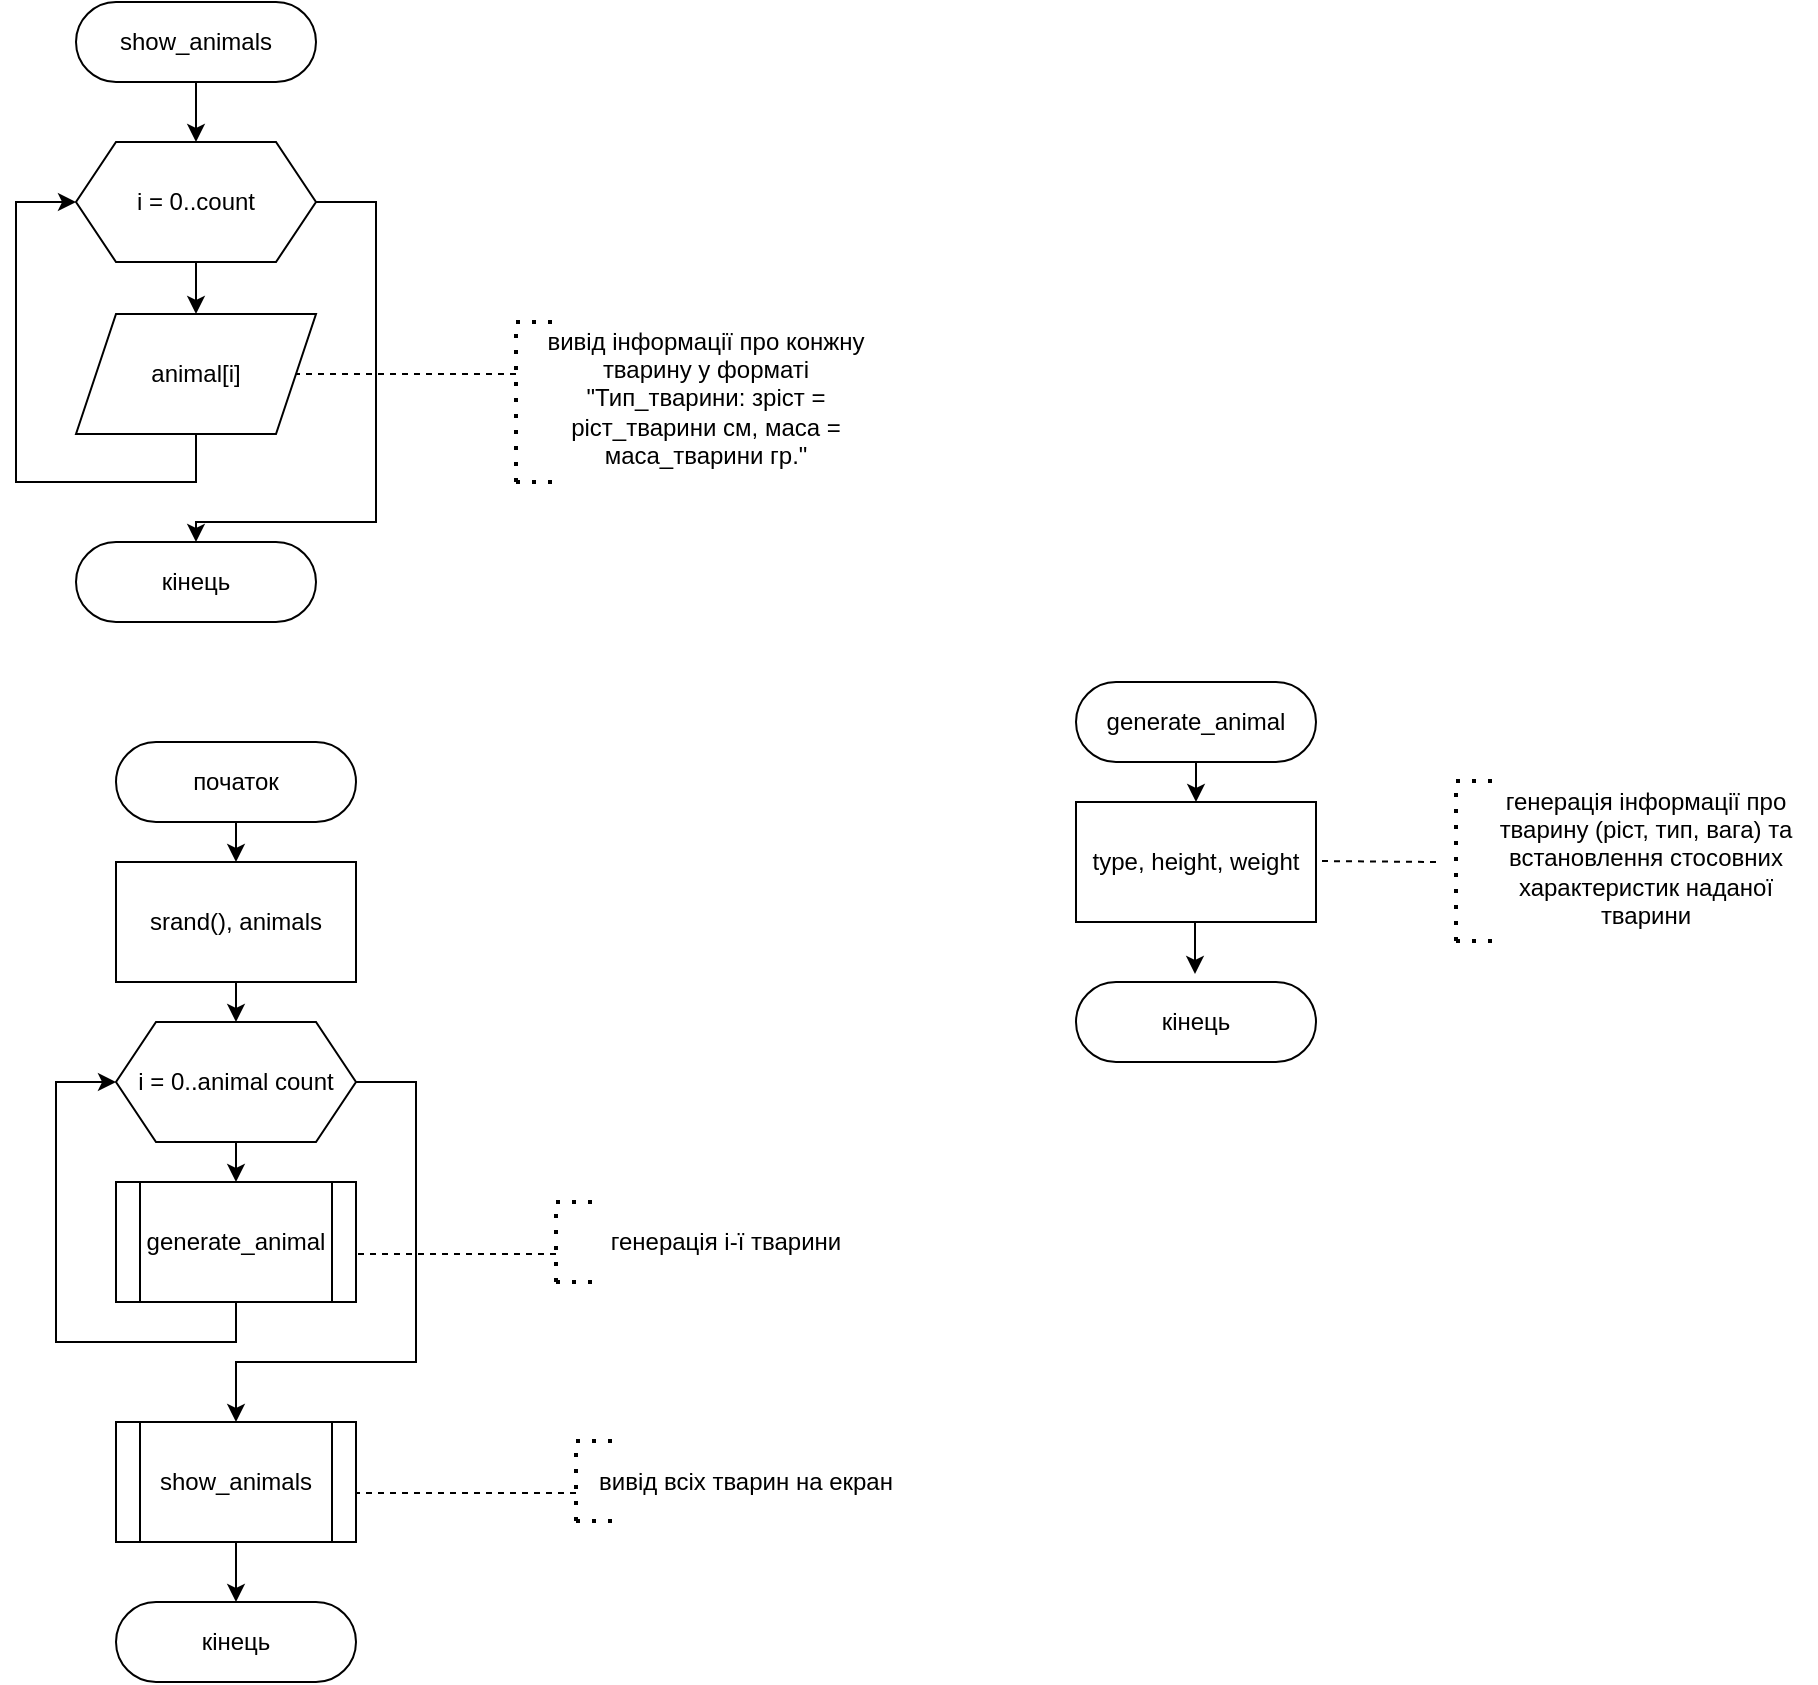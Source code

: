 <mxfile version="14.1.8" type="device"><diagram id="JJxAGI1cE-IaLKth9SkQ" name="Страница 1"><mxGraphModel dx="896" dy="672" grid="1" gridSize="10" guides="1" tooltips="1" connect="1" arrows="1" fold="1" page="1" pageScale="1" pageWidth="1169" pageHeight="827" math="0" shadow="0"><root><mxCell id="0"/><mxCell id="1" parent="0"/><mxCell id="5VwgFhcrSrMQY_vRoS-A-10" style="edgeStyle=orthogonalEdgeStyle;rounded=0;orthogonalLoop=1;jettySize=auto;html=1;exitX=0.5;exitY=1;exitDx=0;exitDy=0;entryX=0.5;entryY=0;entryDx=0;entryDy=0;" edge="1" parent="1" source="5VwgFhcrSrMQY_vRoS-A-4" target="5VwgFhcrSrMQY_vRoS-A-5"><mxGeometry relative="1" as="geometry"/></mxCell><mxCell id="5VwgFhcrSrMQY_vRoS-A-4" value="show_animals" style="rounded=1;whiteSpace=wrap;html=1;arcSize=50;" vertex="1" parent="1"><mxGeometry x="60" y="80" width="120" height="40" as="geometry"/></mxCell><mxCell id="5VwgFhcrSrMQY_vRoS-A-11" style="edgeStyle=orthogonalEdgeStyle;rounded=0;orthogonalLoop=1;jettySize=auto;html=1;exitX=0.5;exitY=1;exitDx=0;exitDy=0;entryX=0.5;entryY=0;entryDx=0;entryDy=0;" edge="1" parent="1" source="5VwgFhcrSrMQY_vRoS-A-5" target="5VwgFhcrSrMQY_vRoS-A-6"><mxGeometry relative="1" as="geometry"/></mxCell><mxCell id="5VwgFhcrSrMQY_vRoS-A-17" style="edgeStyle=orthogonalEdgeStyle;rounded=0;orthogonalLoop=1;jettySize=auto;html=1;exitX=1;exitY=0.5;exitDx=0;exitDy=0;entryX=0.5;entryY=0;entryDx=0;entryDy=0;" edge="1" parent="1" source="5VwgFhcrSrMQY_vRoS-A-5" target="5VwgFhcrSrMQY_vRoS-A-14"><mxGeometry relative="1" as="geometry"><Array as="points"><mxPoint x="210" y="180"/><mxPoint x="210" y="340"/><mxPoint x="120" y="340"/></Array></mxGeometry></mxCell><mxCell id="5VwgFhcrSrMQY_vRoS-A-5" value="i = 0..count" style="shape=hexagon;perimeter=hexagonPerimeter2;whiteSpace=wrap;html=1;fixedSize=1;" vertex="1" parent="1"><mxGeometry x="60" y="150" width="120" height="60" as="geometry"/></mxCell><mxCell id="5VwgFhcrSrMQY_vRoS-A-6" value="animal[i]" style="shape=parallelogram;perimeter=parallelogramPerimeter;whiteSpace=wrap;html=1;fixedSize=1;" vertex="1" parent="1"><mxGeometry x="60" y="236" width="120" height="60" as="geometry"/></mxCell><mxCell id="5VwgFhcrSrMQY_vRoS-A-16" style="edgeStyle=orthogonalEdgeStyle;rounded=0;orthogonalLoop=1;jettySize=auto;html=1;exitX=0.5;exitY=1;exitDx=0;exitDy=0;entryX=0;entryY=0.5;entryDx=0;entryDy=0;" edge="1" parent="1" source="5VwgFhcrSrMQY_vRoS-A-6" target="5VwgFhcrSrMQY_vRoS-A-5"><mxGeometry relative="1" as="geometry"><mxPoint x="180" y="350" as="sourcePoint"/><Array as="points"><mxPoint x="120" y="320"/><mxPoint x="30" y="320"/><mxPoint x="30" y="180"/></Array></mxGeometry></mxCell><mxCell id="5VwgFhcrSrMQY_vRoS-A-14" value="кінець" style="rounded=1;whiteSpace=wrap;html=1;arcSize=50;" vertex="1" parent="1"><mxGeometry x="60" y="350" width="120" height="40" as="geometry"/></mxCell><mxCell id="5VwgFhcrSrMQY_vRoS-A-18" value="" style="endArrow=none;dashed=1;html=1;entryX=1;entryY=0.5;entryDx=0;entryDy=0;" edge="1" parent="1" target="5VwgFhcrSrMQY_vRoS-A-6"><mxGeometry width="50" height="50" relative="1" as="geometry"><mxPoint x="280" y="266" as="sourcePoint"/><mxPoint x="480" y="320" as="targetPoint"/></mxGeometry></mxCell><mxCell id="5VwgFhcrSrMQY_vRoS-A-19" value="" style="endArrow=none;dashed=1;html=1;dashPattern=1 3;strokeWidth=2;" edge="1" parent="1"><mxGeometry width="50" height="50" relative="1" as="geometry"><mxPoint x="280" y="320" as="sourcePoint"/><mxPoint x="280" y="241" as="targetPoint"/></mxGeometry></mxCell><mxCell id="5VwgFhcrSrMQY_vRoS-A-20" value="" style="endArrow=none;dashed=1;html=1;dashPattern=1 3;strokeWidth=2;" edge="1" parent="1"><mxGeometry width="50" height="50" relative="1" as="geometry"><mxPoint x="280" y="320" as="sourcePoint"/><mxPoint x="300" y="320" as="targetPoint"/></mxGeometry></mxCell><mxCell id="5VwgFhcrSrMQY_vRoS-A-21" value="" style="endArrow=none;dashed=1;html=1;dashPattern=1 3;strokeWidth=2;" edge="1" parent="1"><mxGeometry width="50" height="50" relative="1" as="geometry"><mxPoint x="280" y="240" as="sourcePoint"/><mxPoint x="300" y="240" as="targetPoint"/></mxGeometry></mxCell><mxCell id="5VwgFhcrSrMQY_vRoS-A-22" value="вивід інформації про конжну тварину у форматі &quot;Тип_тварини: зріст = ріст_тварини см, маса = маса_тварини гр.&quot;" style="text;html=1;strokeColor=none;fillColor=none;align=center;verticalAlign=middle;whiteSpace=wrap;rounded=0;" vertex="1" parent="1"><mxGeometry x="290" y="250" width="170" height="56.5" as="geometry"/></mxCell><mxCell id="5VwgFhcrSrMQY_vRoS-A-41" style="edgeStyle=orthogonalEdgeStyle;rounded=0;orthogonalLoop=1;jettySize=auto;html=1;exitX=0.5;exitY=1;exitDx=0;exitDy=0;entryX=0.5;entryY=0;entryDx=0;entryDy=0;" edge="1" parent="1" source="5VwgFhcrSrMQY_vRoS-A-24" target="5VwgFhcrSrMQY_vRoS-A-37"><mxGeometry relative="1" as="geometry"/></mxCell><mxCell id="5VwgFhcrSrMQY_vRoS-A-24" value="початок" style="rounded=1;whiteSpace=wrap;html=1;arcSize=50;" vertex="1" parent="1"><mxGeometry x="80" y="450" width="120" height="40" as="geometry"/></mxCell><mxCell id="5VwgFhcrSrMQY_vRoS-A-25" style="edgeStyle=orthogonalEdgeStyle;rounded=0;orthogonalLoop=1;jettySize=auto;html=1;exitX=0.5;exitY=1;exitDx=0;exitDy=0;entryX=0.5;entryY=0;entryDx=0;entryDy=0;" edge="1" parent="1" source="5VwgFhcrSrMQY_vRoS-A-27" target="5VwgFhcrSrMQY_vRoS-A-38"><mxGeometry relative="1" as="geometry"><mxPoint x="140" y="676" as="targetPoint"/></mxGeometry></mxCell><mxCell id="5VwgFhcrSrMQY_vRoS-A-26" style="edgeStyle=orthogonalEdgeStyle;rounded=0;orthogonalLoop=1;jettySize=auto;html=1;exitX=1;exitY=0.5;exitDx=0;exitDy=0;entryX=0.5;entryY=0;entryDx=0;entryDy=0;" edge="1" parent="1" source="5VwgFhcrSrMQY_vRoS-A-27" target="5VwgFhcrSrMQY_vRoS-A-39"><mxGeometry relative="1" as="geometry"><Array as="points"><mxPoint x="230" y="620"/><mxPoint x="230" y="760"/><mxPoint x="140" y="760"/></Array><mxPoint x="140" y="810" as="targetPoint"/></mxGeometry></mxCell><mxCell id="5VwgFhcrSrMQY_vRoS-A-27" value="i = 0..animal count" style="shape=hexagon;perimeter=hexagonPerimeter2;whiteSpace=wrap;html=1;fixedSize=1;" vertex="1" parent="1"><mxGeometry x="80" y="590" width="120" height="60" as="geometry"/></mxCell><mxCell id="5VwgFhcrSrMQY_vRoS-A-29" style="edgeStyle=orthogonalEdgeStyle;rounded=0;orthogonalLoop=1;jettySize=auto;html=1;exitX=0.5;exitY=1;exitDx=0;exitDy=0;entryX=0;entryY=0.5;entryDx=0;entryDy=0;" edge="1" parent="1" source="5VwgFhcrSrMQY_vRoS-A-38" target="5VwgFhcrSrMQY_vRoS-A-27"><mxGeometry relative="1" as="geometry"><mxPoint x="140" y="736" as="sourcePoint"/><Array as="points"><mxPoint x="140" y="750"/><mxPoint x="50" y="750"/><mxPoint x="50" y="620"/></Array></mxGeometry></mxCell><mxCell id="5VwgFhcrSrMQY_vRoS-A-30" value="кінець" style="rounded=1;whiteSpace=wrap;html=1;arcSize=50;" vertex="1" parent="1"><mxGeometry x="80" y="880" width="120" height="40" as="geometry"/></mxCell><mxCell id="5VwgFhcrSrMQY_vRoS-A-31" value="" style="endArrow=none;dashed=1;html=1;entryX=1;entryY=0.5;entryDx=0;entryDy=0;" edge="1" parent="1"><mxGeometry width="50" height="50" relative="1" as="geometry"><mxPoint x="300" y="706" as="sourcePoint"/><mxPoint x="190" y="706" as="targetPoint"/></mxGeometry></mxCell><mxCell id="5VwgFhcrSrMQY_vRoS-A-32" value="" style="endArrow=none;dashed=1;html=1;dashPattern=1 3;strokeWidth=2;" edge="1" parent="1"><mxGeometry width="50" height="50" relative="1" as="geometry"><mxPoint x="300" y="720" as="sourcePoint"/><mxPoint x="300" y="681" as="targetPoint"/></mxGeometry></mxCell><mxCell id="5VwgFhcrSrMQY_vRoS-A-33" value="" style="endArrow=none;dashed=1;html=1;dashPattern=1 3;strokeWidth=2;" edge="1" parent="1"><mxGeometry width="50" height="50" relative="1" as="geometry"><mxPoint x="300" y="720" as="sourcePoint"/><mxPoint x="320" y="720" as="targetPoint"/></mxGeometry></mxCell><mxCell id="5VwgFhcrSrMQY_vRoS-A-34" value="" style="endArrow=none;dashed=1;html=1;dashPattern=1 3;strokeWidth=2;" edge="1" parent="1"><mxGeometry width="50" height="50" relative="1" as="geometry"><mxPoint x="300" y="680" as="sourcePoint"/><mxPoint x="320" y="680" as="targetPoint"/></mxGeometry></mxCell><mxCell id="5VwgFhcrSrMQY_vRoS-A-35" value="генерація і-ї тварини" style="text;html=1;strokeColor=none;fillColor=none;align=center;verticalAlign=middle;whiteSpace=wrap;rounded=0;" vertex="1" parent="1"><mxGeometry x="300" y="685" width="170" height="30" as="geometry"/></mxCell><mxCell id="5VwgFhcrSrMQY_vRoS-A-42" style="edgeStyle=orthogonalEdgeStyle;rounded=0;orthogonalLoop=1;jettySize=auto;html=1;exitX=0.5;exitY=1;exitDx=0;exitDy=0;entryX=0.5;entryY=0;entryDx=0;entryDy=0;" edge="1" parent="1" source="5VwgFhcrSrMQY_vRoS-A-37" target="5VwgFhcrSrMQY_vRoS-A-27"><mxGeometry relative="1" as="geometry"/></mxCell><mxCell id="5VwgFhcrSrMQY_vRoS-A-37" value="srand(), animals" style="rounded=0;whiteSpace=wrap;html=1;" vertex="1" parent="1"><mxGeometry x="80" y="510" width="120" height="60" as="geometry"/></mxCell><mxCell id="5VwgFhcrSrMQY_vRoS-A-38" value="generate_animal" style="shape=process;whiteSpace=wrap;html=1;backgroundOutline=1;" vertex="1" parent="1"><mxGeometry x="80" y="670" width="120" height="60" as="geometry"/></mxCell><mxCell id="5VwgFhcrSrMQY_vRoS-A-40" style="edgeStyle=orthogonalEdgeStyle;rounded=0;orthogonalLoop=1;jettySize=auto;html=1;exitX=0.5;exitY=1;exitDx=0;exitDy=0;entryX=0.5;entryY=0;entryDx=0;entryDy=0;" edge="1" parent="1" source="5VwgFhcrSrMQY_vRoS-A-39" target="5VwgFhcrSrMQY_vRoS-A-30"><mxGeometry relative="1" as="geometry"/></mxCell><mxCell id="5VwgFhcrSrMQY_vRoS-A-39" value="show_animals" style="shape=process;whiteSpace=wrap;html=1;backgroundOutline=1;" vertex="1" parent="1"><mxGeometry x="80" y="790" width="120" height="60" as="geometry"/></mxCell><mxCell id="5VwgFhcrSrMQY_vRoS-A-43" value="" style="endArrow=none;dashed=1;html=1;entryX=1;entryY=0.5;entryDx=0;entryDy=0;" edge="1" parent="1"><mxGeometry width="50" height="50" relative="1" as="geometry"><mxPoint x="310" y="825.5" as="sourcePoint"/><mxPoint x="200" y="825.5" as="targetPoint"/></mxGeometry></mxCell><mxCell id="5VwgFhcrSrMQY_vRoS-A-44" value="" style="endArrow=none;dashed=1;html=1;dashPattern=1 3;strokeWidth=2;" edge="1" parent="1"><mxGeometry width="50" height="50" relative="1" as="geometry"><mxPoint x="310" y="839.5" as="sourcePoint"/><mxPoint x="310" y="800.5" as="targetPoint"/></mxGeometry></mxCell><mxCell id="5VwgFhcrSrMQY_vRoS-A-45" value="" style="endArrow=none;dashed=1;html=1;dashPattern=1 3;strokeWidth=2;" edge="1" parent="1"><mxGeometry width="50" height="50" relative="1" as="geometry"><mxPoint x="310" y="839.5" as="sourcePoint"/><mxPoint x="330" y="839.5" as="targetPoint"/></mxGeometry></mxCell><mxCell id="5VwgFhcrSrMQY_vRoS-A-46" value="" style="endArrow=none;dashed=1;html=1;dashPattern=1 3;strokeWidth=2;" edge="1" parent="1"><mxGeometry width="50" height="50" relative="1" as="geometry"><mxPoint x="310" y="799.5" as="sourcePoint"/><mxPoint x="330" y="799.5" as="targetPoint"/></mxGeometry></mxCell><mxCell id="5VwgFhcrSrMQY_vRoS-A-47" value="вивід всіх тварин на екран" style="text;html=1;strokeColor=none;fillColor=none;align=center;verticalAlign=middle;whiteSpace=wrap;rounded=0;" vertex="1" parent="1"><mxGeometry x="310" y="804.5" width="170" height="30" as="geometry"/></mxCell><mxCell id="5VwgFhcrSrMQY_vRoS-A-48" style="edgeStyle=orthogonalEdgeStyle;rounded=0;orthogonalLoop=1;jettySize=auto;html=1;exitX=0.5;exitY=1;exitDx=0;exitDy=0;" edge="1" source="5VwgFhcrSrMQY_vRoS-A-49" parent="1"><mxGeometry relative="1" as="geometry"><mxPoint x="620" y="480" as="targetPoint"/></mxGeometry></mxCell><mxCell id="5VwgFhcrSrMQY_vRoS-A-49" value="generate_animal" style="rounded=1;whiteSpace=wrap;html=1;arcSize=50;" vertex="1" parent="1"><mxGeometry x="560" y="420" width="120" height="40" as="geometry"/></mxCell><mxCell id="5VwgFhcrSrMQY_vRoS-A-50" style="edgeStyle=orthogonalEdgeStyle;rounded=0;orthogonalLoop=1;jettySize=auto;html=1;exitX=0.5;exitY=1;exitDx=0;exitDy=0;entryX=0.5;entryY=0;entryDx=0;entryDy=0;" edge="1" parent="1"><mxGeometry relative="1" as="geometry"><mxPoint x="619.5" y="540" as="sourcePoint"/><mxPoint x="619.5" y="566" as="targetPoint"/></mxGeometry></mxCell><mxCell id="5VwgFhcrSrMQY_vRoS-A-55" value="кінець" style="rounded=1;whiteSpace=wrap;html=1;arcSize=50;" vertex="1" parent="1"><mxGeometry x="560" y="570" width="120" height="40" as="geometry"/></mxCell><mxCell id="5VwgFhcrSrMQY_vRoS-A-56" value="" style="endArrow=none;dashed=1;html=1;entryX=1;entryY=0.5;entryDx=0;entryDy=0;" edge="1" parent="1"><mxGeometry width="50" height="50" relative="1" as="geometry"><mxPoint x="740" y="510" as="sourcePoint"/><mxPoint x="680" y="509.5" as="targetPoint"/></mxGeometry></mxCell><mxCell id="5VwgFhcrSrMQY_vRoS-A-57" value="" style="endArrow=none;dashed=1;html=1;dashPattern=1 3;strokeWidth=2;" edge="1" parent="1"><mxGeometry width="50" height="50" relative="1" as="geometry"><mxPoint x="750" y="549.5" as="sourcePoint"/><mxPoint x="750" y="470.5" as="targetPoint"/></mxGeometry></mxCell><mxCell id="5VwgFhcrSrMQY_vRoS-A-58" value="" style="endArrow=none;dashed=1;html=1;dashPattern=1 3;strokeWidth=2;" edge="1" parent="1"><mxGeometry width="50" height="50" relative="1" as="geometry"><mxPoint x="750" y="549.5" as="sourcePoint"/><mxPoint x="770" y="549.5" as="targetPoint"/></mxGeometry></mxCell><mxCell id="5VwgFhcrSrMQY_vRoS-A-59" value="" style="endArrow=none;dashed=1;html=1;dashPattern=1 3;strokeWidth=2;" edge="1" parent="1"><mxGeometry width="50" height="50" relative="1" as="geometry"><mxPoint x="750" y="469.5" as="sourcePoint"/><mxPoint x="770" y="469.5" as="targetPoint"/></mxGeometry></mxCell><mxCell id="5VwgFhcrSrMQY_vRoS-A-60" value="генерація інформації про тварину (ріст, тип, вага) та встановлення стосовних характеристик наданої тварини" style="text;html=1;strokeColor=none;fillColor=none;align=center;verticalAlign=middle;whiteSpace=wrap;rounded=0;" vertex="1" parent="1"><mxGeometry x="760" y="479.5" width="170" height="56.5" as="geometry"/></mxCell><mxCell id="5VwgFhcrSrMQY_vRoS-A-61" value="type, height, weight" style="rounded=0;whiteSpace=wrap;html=1;" vertex="1" parent="1"><mxGeometry x="560" y="480" width="120" height="60" as="geometry"/></mxCell></root></mxGraphModel></diagram></mxfile>